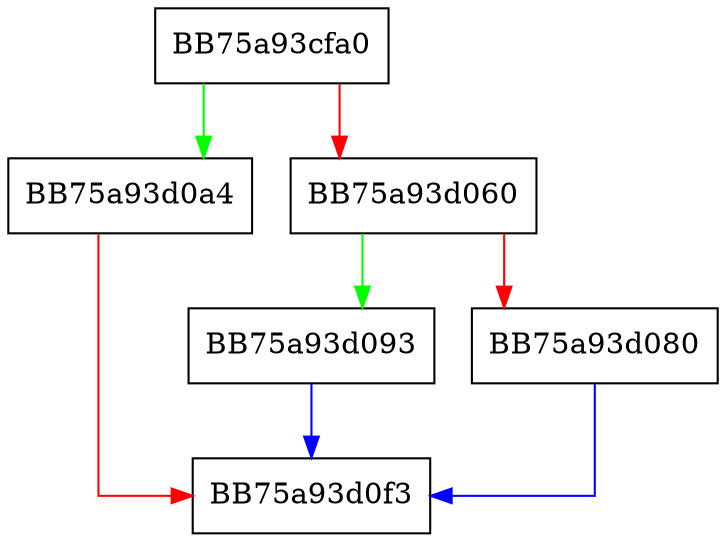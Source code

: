 digraph get_dependencies {
  node [shape="box"];
  graph [splines=ortho];
  BB75a93cfa0 -> BB75a93d0a4 [color="green"];
  BB75a93cfa0 -> BB75a93d060 [color="red"];
  BB75a93d060 -> BB75a93d093 [color="green"];
  BB75a93d060 -> BB75a93d080 [color="red"];
  BB75a93d080 -> BB75a93d0f3 [color="blue"];
  BB75a93d093 -> BB75a93d0f3 [color="blue"];
  BB75a93d0a4 -> BB75a93d0f3 [color="red"];
}